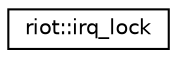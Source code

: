 digraph "Graphical Class Hierarchy"
{
 // LATEX_PDF_SIZE
  edge [fontname="Helvetica",fontsize="10",labelfontname="Helvetica",labelfontsize="10"];
  node [fontname="Helvetica",fontsize="10",shape=record];
  rankdir="LR";
  Node0 [label="riot::irq_lock",height=0.2,width=0.4,color="black", fillcolor="white", style="filled",URL="$classriot_1_1irq__lock.html",tooltip="RAII based IRQ lock."];
}
